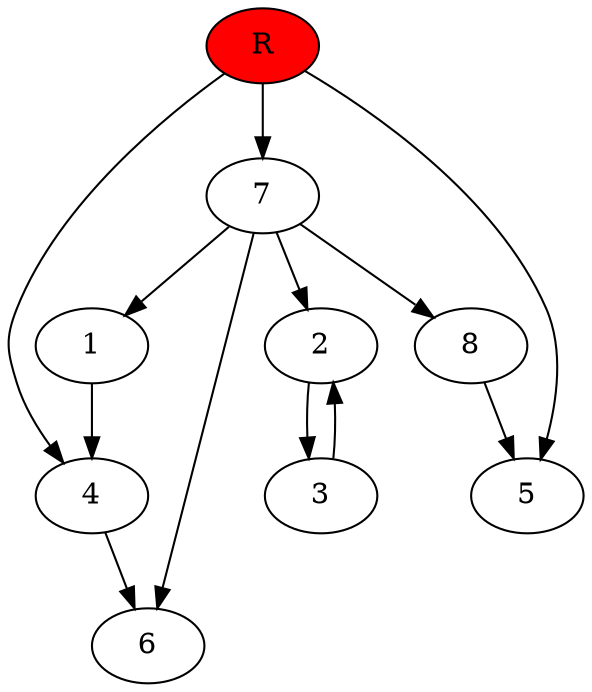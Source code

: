 digraph prb12662 {
	1
	2
	3
	4
	5
	6
	7
	8
	R [fillcolor="#ff0000" style=filled]
	1 -> 4
	2 -> 3
	3 -> 2
	4 -> 6
	7 -> 1
	7 -> 2
	7 -> 6
	7 -> 8
	8 -> 5
	R -> 4
	R -> 5
	R -> 7
}
